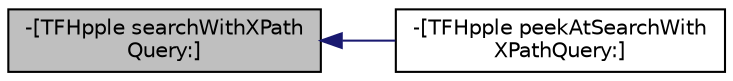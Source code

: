 digraph "-[TFHpple searchWithXPathQuery:]"
{
  edge [fontname="Helvetica",fontsize="10",labelfontname="Helvetica",labelfontsize="10"];
  node [fontname="Helvetica",fontsize="10",shape=record];
  rankdir="LR";
  Node1 [label="-[TFHpple searchWithXPath\lQuery:]",height=0.2,width=0.4,color="black", fillcolor="grey75", style="filled", fontcolor="black"];
  Node1 -> Node2 [dir="back",color="midnightblue",fontsize="10",style="solid",fontname="Helvetica"];
  Node2 [label="-[TFHpple peekAtSearchWith\lXPathQuery:]",height=0.2,width=0.4,color="black", fillcolor="white", style="filled",URL="$interface_t_f_hpple.html#abe341e921def7fa82a96ed265ce2fd4e"];
}
